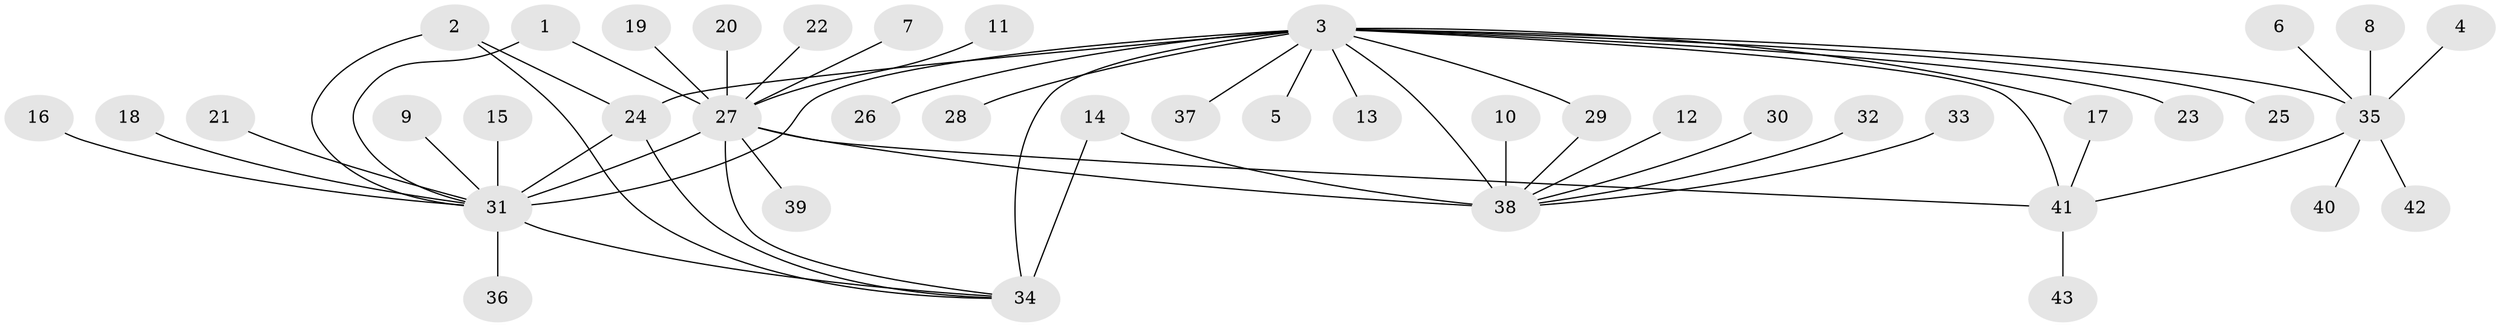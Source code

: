 // original degree distribution, {7: 0.011627906976744186, 9: 0.023255813953488372, 4: 0.046511627906976744, 6: 0.06976744186046512, 10: 0.011627906976744186, 3: 0.05813953488372093, 15: 0.011627906976744186, 5: 0.023255813953488372, 11: 0.011627906976744186, 13: 0.011627906976744186, 1: 0.5697674418604651, 2: 0.1511627906976744}
// Generated by graph-tools (version 1.1) at 2025/26/03/09/25 03:26:38]
// undirected, 43 vertices, 55 edges
graph export_dot {
graph [start="1"]
  node [color=gray90,style=filled];
  1;
  2;
  3;
  4;
  5;
  6;
  7;
  8;
  9;
  10;
  11;
  12;
  13;
  14;
  15;
  16;
  17;
  18;
  19;
  20;
  21;
  22;
  23;
  24;
  25;
  26;
  27;
  28;
  29;
  30;
  31;
  32;
  33;
  34;
  35;
  36;
  37;
  38;
  39;
  40;
  41;
  42;
  43;
  1 -- 27 [weight=2.0];
  1 -- 31 [weight=1.0];
  2 -- 24 [weight=1.0];
  2 -- 31 [weight=1.0];
  2 -- 34 [weight=1.0];
  3 -- 5 [weight=1.0];
  3 -- 13 [weight=1.0];
  3 -- 17 [weight=1.0];
  3 -- 23 [weight=1.0];
  3 -- 24 [weight=1.0];
  3 -- 25 [weight=1.0];
  3 -- 26 [weight=1.0];
  3 -- 28 [weight=1.0];
  3 -- 29 [weight=2.0];
  3 -- 31 [weight=2.0];
  3 -- 34 [weight=5.0];
  3 -- 35 [weight=2.0];
  3 -- 37 [weight=1.0];
  3 -- 38 [weight=2.0];
  3 -- 41 [weight=2.0];
  4 -- 35 [weight=1.0];
  6 -- 35 [weight=1.0];
  7 -- 27 [weight=1.0];
  8 -- 35 [weight=1.0];
  9 -- 31 [weight=1.0];
  10 -- 38 [weight=1.0];
  11 -- 27 [weight=1.0];
  12 -- 38 [weight=1.0];
  14 -- 34 [weight=1.0];
  14 -- 38 [weight=1.0];
  15 -- 31 [weight=1.0];
  16 -- 31 [weight=1.0];
  17 -- 41 [weight=1.0];
  18 -- 31 [weight=1.0];
  19 -- 27 [weight=1.0];
  20 -- 27 [weight=1.0];
  21 -- 31 [weight=1.0];
  22 -- 27 [weight=1.0];
  24 -- 31 [weight=1.0];
  24 -- 34 [weight=1.0];
  27 -- 31 [weight=3.0];
  27 -- 34 [weight=1.0];
  27 -- 38 [weight=2.0];
  27 -- 39 [weight=1.0];
  27 -- 41 [weight=1.0];
  29 -- 38 [weight=1.0];
  30 -- 38 [weight=1.0];
  31 -- 34 [weight=2.0];
  31 -- 36 [weight=1.0];
  32 -- 38 [weight=1.0];
  33 -- 38 [weight=1.0];
  35 -- 40 [weight=1.0];
  35 -- 41 [weight=2.0];
  35 -- 42 [weight=1.0];
  41 -- 43 [weight=1.0];
}
